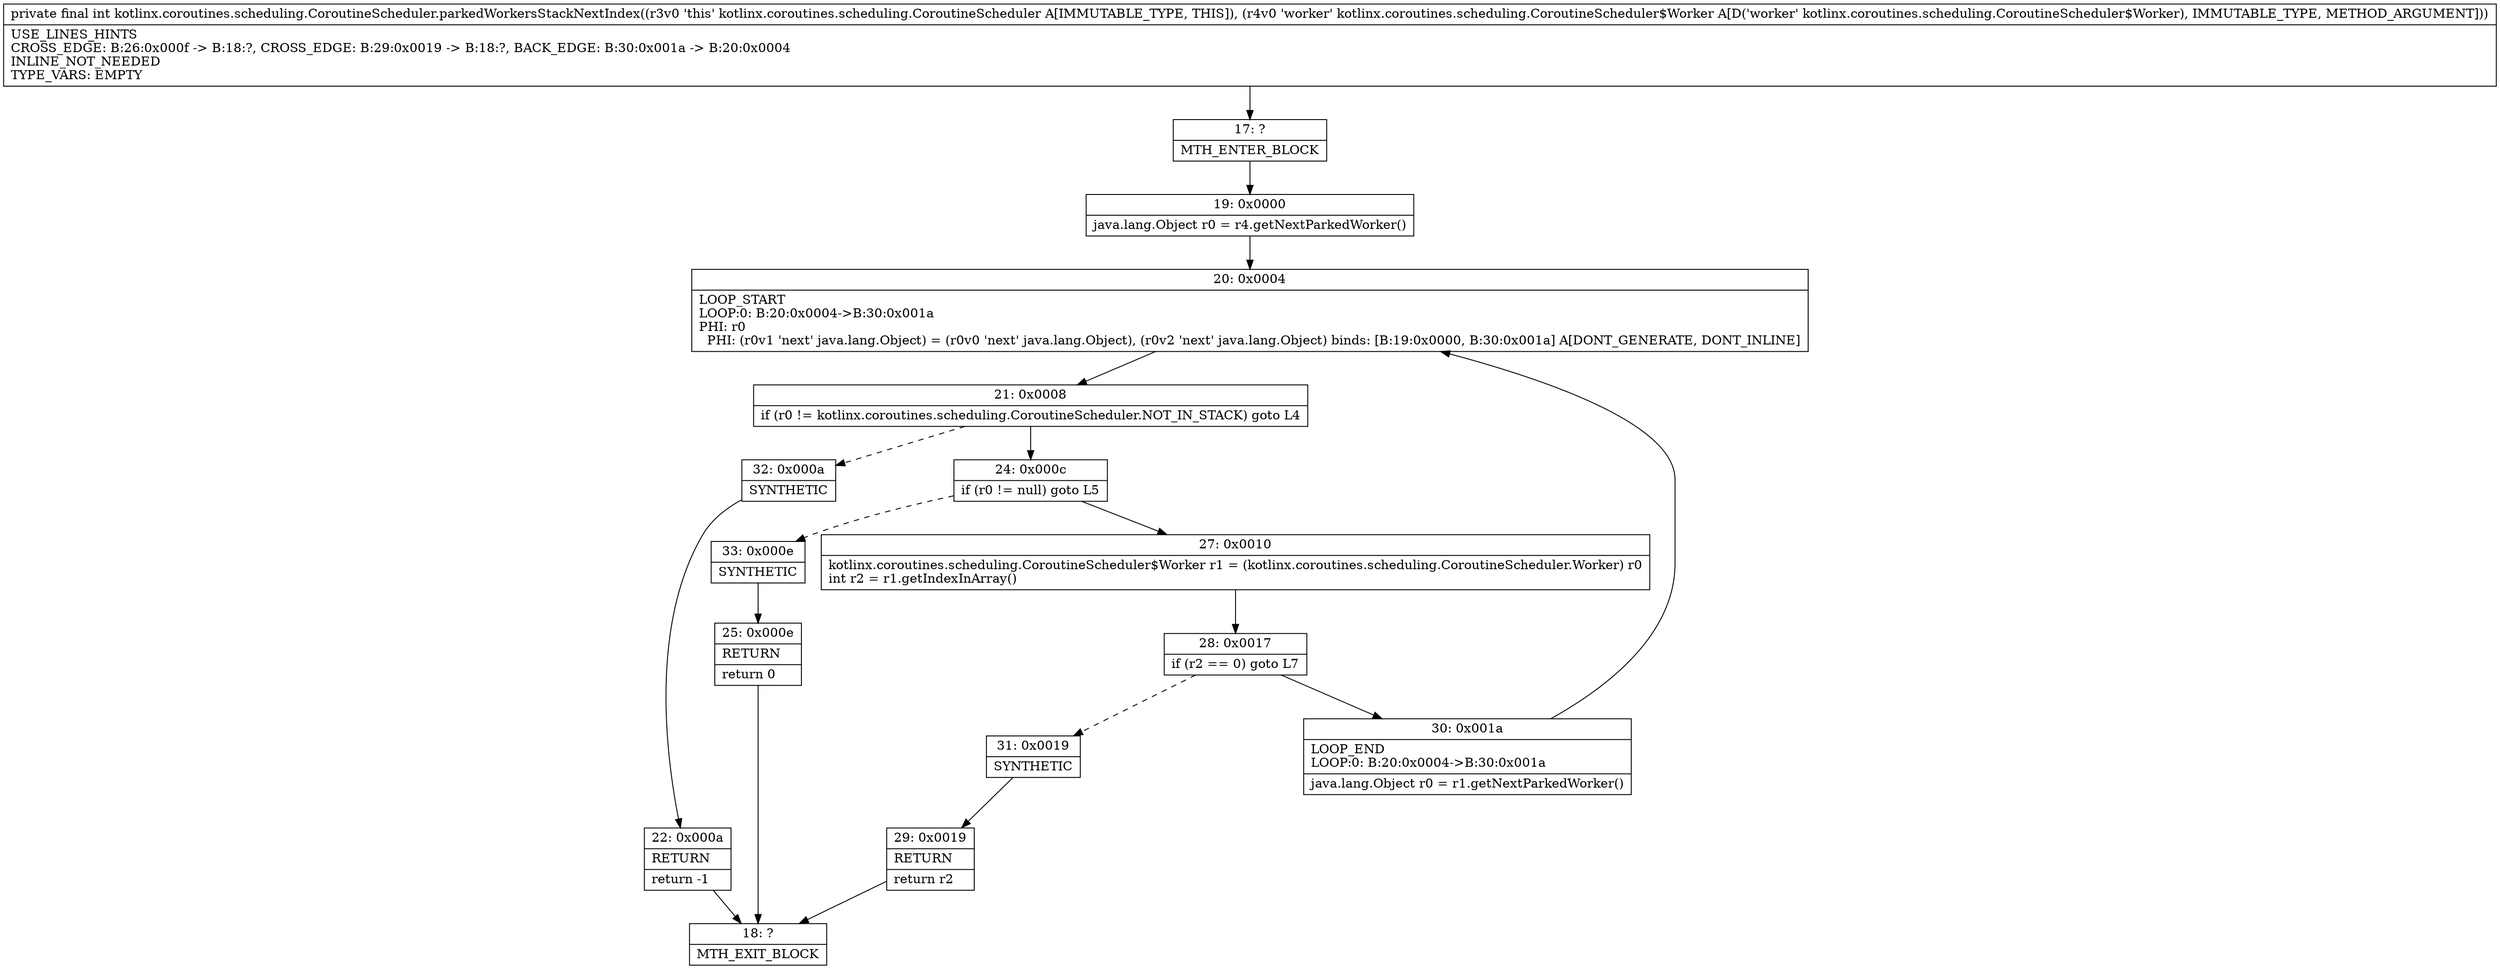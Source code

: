 digraph "CFG forkotlinx.coroutines.scheduling.CoroutineScheduler.parkedWorkersStackNextIndex(Lkotlinx\/coroutines\/scheduling\/CoroutineScheduler$Worker;)I" {
Node_17 [shape=record,label="{17\:\ ?|MTH_ENTER_BLOCK\l}"];
Node_19 [shape=record,label="{19\:\ 0x0000|java.lang.Object r0 = r4.getNextParkedWorker()\l}"];
Node_20 [shape=record,label="{20\:\ 0x0004|LOOP_START\lLOOP:0: B:20:0x0004\-\>B:30:0x001a\lPHI: r0 \l  PHI: (r0v1 'next' java.lang.Object) = (r0v0 'next' java.lang.Object), (r0v2 'next' java.lang.Object) binds: [B:19:0x0000, B:30:0x001a] A[DONT_GENERATE, DONT_INLINE]\l}"];
Node_21 [shape=record,label="{21\:\ 0x0008|if (r0 != kotlinx.coroutines.scheduling.CoroutineScheduler.NOT_IN_STACK) goto L4\l}"];
Node_24 [shape=record,label="{24\:\ 0x000c|if (r0 != null) goto L5\l}"];
Node_27 [shape=record,label="{27\:\ 0x0010|kotlinx.coroutines.scheduling.CoroutineScheduler$Worker r1 = (kotlinx.coroutines.scheduling.CoroutineScheduler.Worker) r0\lint r2 = r1.getIndexInArray()\l}"];
Node_28 [shape=record,label="{28\:\ 0x0017|if (r2 == 0) goto L7\l}"];
Node_30 [shape=record,label="{30\:\ 0x001a|LOOP_END\lLOOP:0: B:20:0x0004\-\>B:30:0x001a\l|java.lang.Object r0 = r1.getNextParkedWorker()\l}"];
Node_31 [shape=record,label="{31\:\ 0x0019|SYNTHETIC\l}"];
Node_29 [shape=record,label="{29\:\ 0x0019|RETURN\l|return r2\l}"];
Node_18 [shape=record,label="{18\:\ ?|MTH_EXIT_BLOCK\l}"];
Node_33 [shape=record,label="{33\:\ 0x000e|SYNTHETIC\l}"];
Node_25 [shape=record,label="{25\:\ 0x000e|RETURN\l|return 0\l}"];
Node_32 [shape=record,label="{32\:\ 0x000a|SYNTHETIC\l}"];
Node_22 [shape=record,label="{22\:\ 0x000a|RETURN\l|return \-1\l}"];
MethodNode[shape=record,label="{private final int kotlinx.coroutines.scheduling.CoroutineScheduler.parkedWorkersStackNextIndex((r3v0 'this' kotlinx.coroutines.scheduling.CoroutineScheduler A[IMMUTABLE_TYPE, THIS]), (r4v0 'worker' kotlinx.coroutines.scheduling.CoroutineScheduler$Worker A[D('worker' kotlinx.coroutines.scheduling.CoroutineScheduler$Worker), IMMUTABLE_TYPE, METHOD_ARGUMENT]))  | USE_LINES_HINTS\lCROSS_EDGE: B:26:0x000f \-\> B:18:?, CROSS_EDGE: B:29:0x0019 \-\> B:18:?, BACK_EDGE: B:30:0x001a \-\> B:20:0x0004\lINLINE_NOT_NEEDED\lTYPE_VARS: EMPTY\l}"];
MethodNode -> Node_17;Node_17 -> Node_19;
Node_19 -> Node_20;
Node_20 -> Node_21;
Node_21 -> Node_24;
Node_21 -> Node_32[style=dashed];
Node_24 -> Node_27;
Node_24 -> Node_33[style=dashed];
Node_27 -> Node_28;
Node_28 -> Node_30;
Node_28 -> Node_31[style=dashed];
Node_30 -> Node_20;
Node_31 -> Node_29;
Node_29 -> Node_18;
Node_33 -> Node_25;
Node_25 -> Node_18;
Node_32 -> Node_22;
Node_22 -> Node_18;
}

